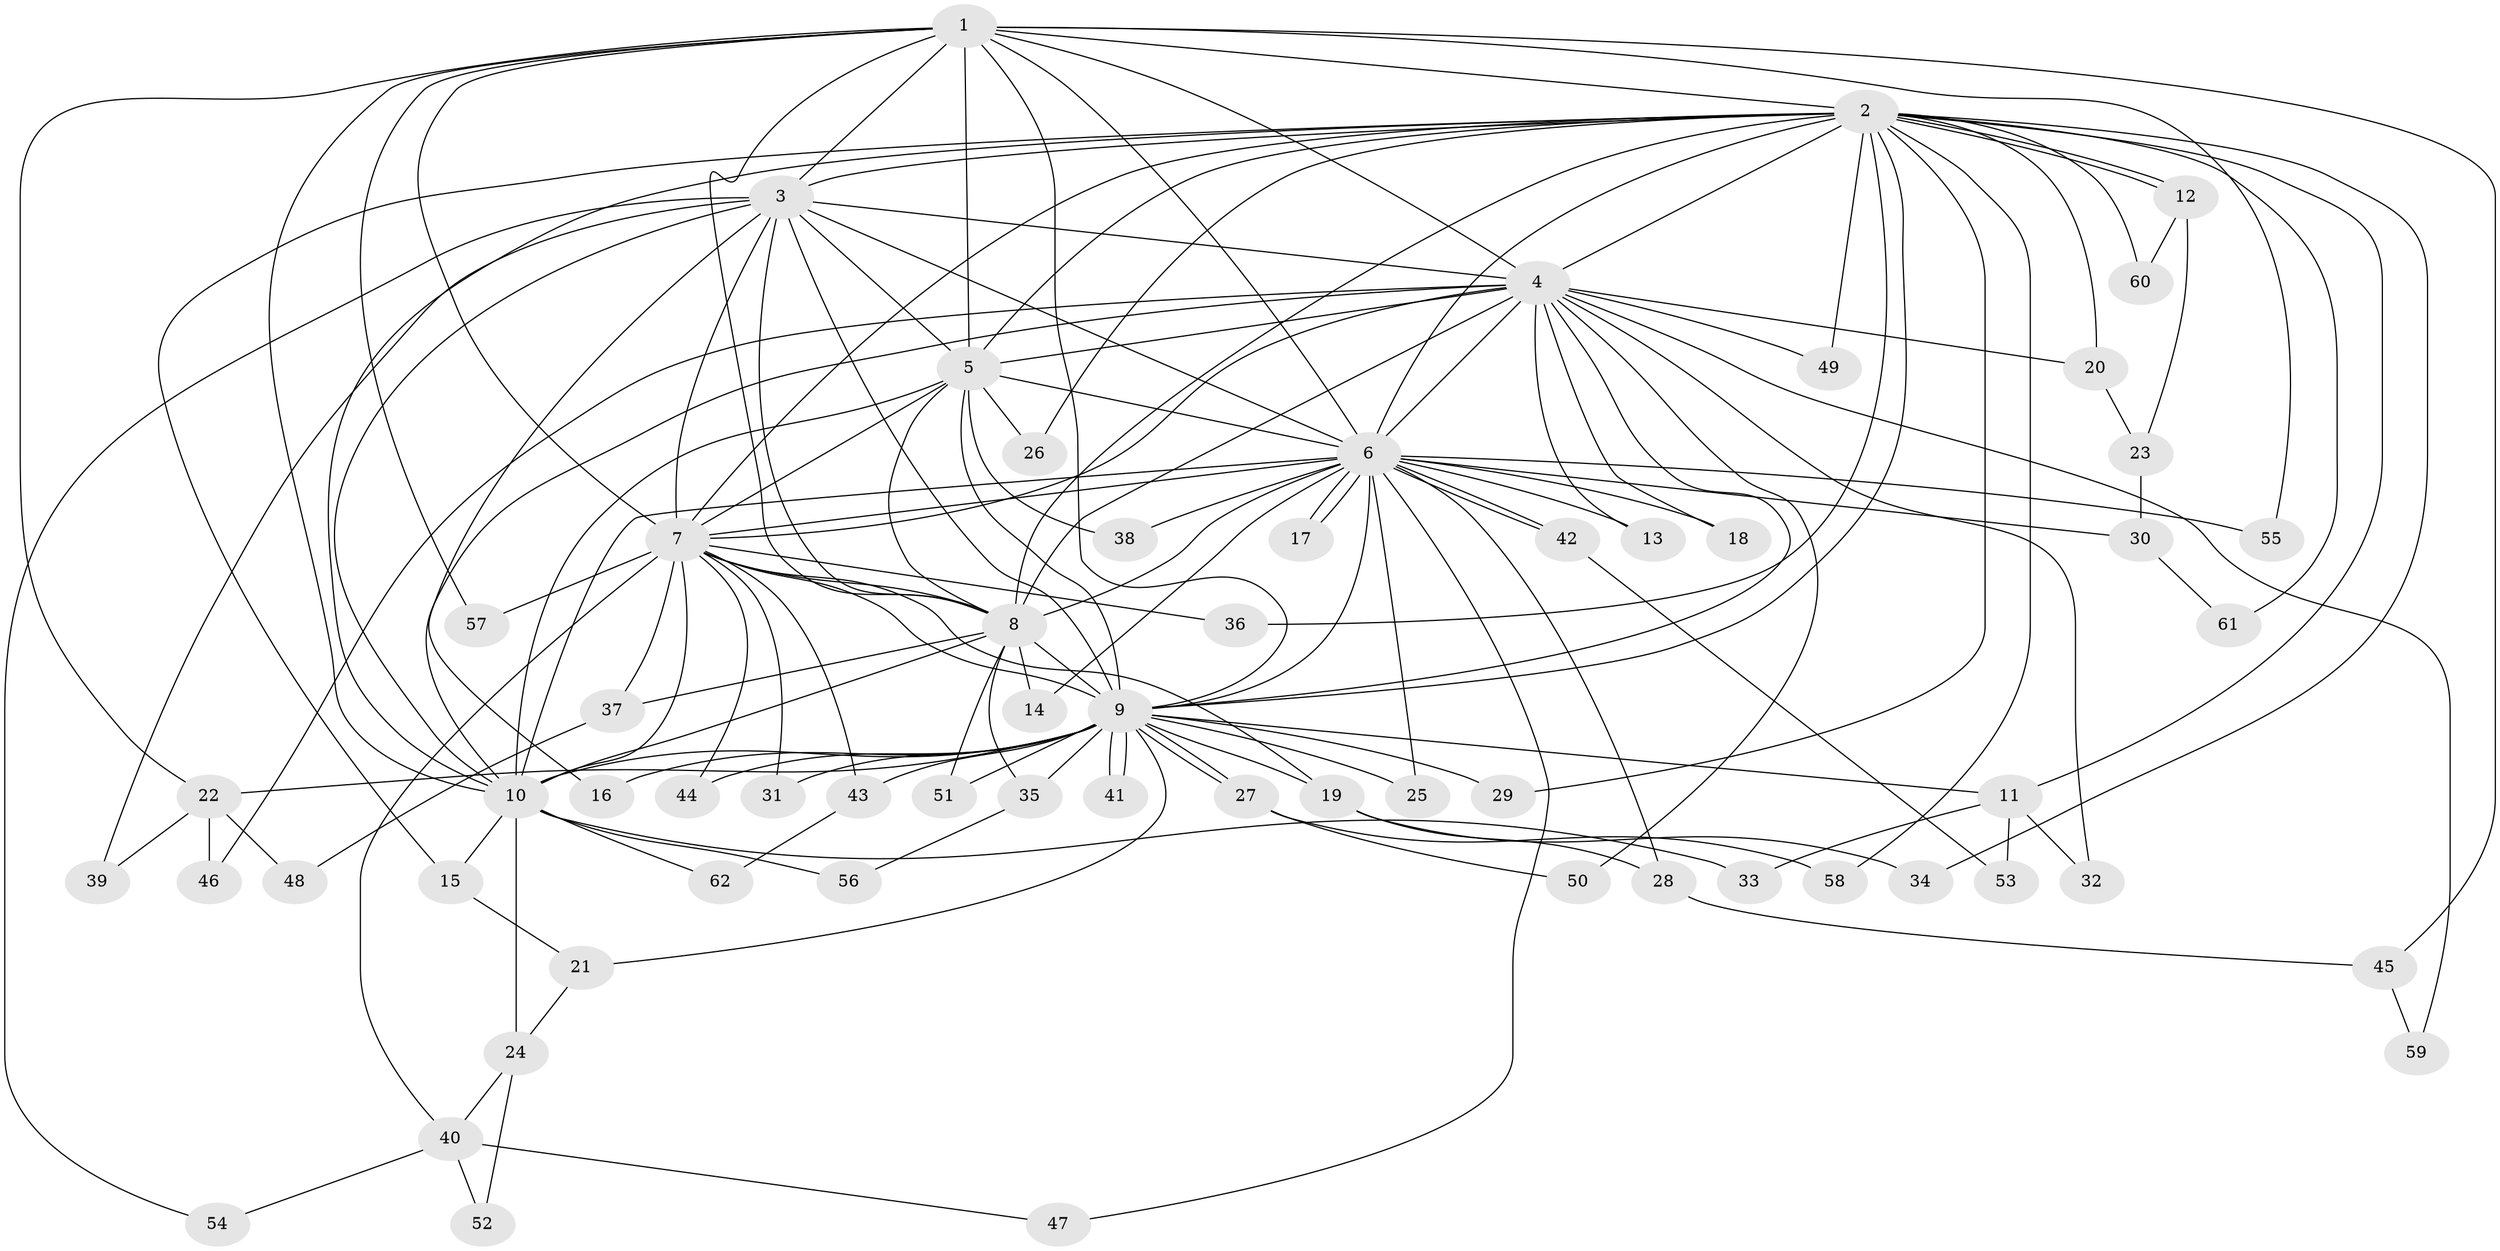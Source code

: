 // Generated by graph-tools (version 1.1) at 2025/01/03/09/25 03:01:21]
// undirected, 62 vertices, 149 edges
graph export_dot {
graph [start="1"]
  node [color=gray90,style=filled];
  1;
  2;
  3;
  4;
  5;
  6;
  7;
  8;
  9;
  10;
  11;
  12;
  13;
  14;
  15;
  16;
  17;
  18;
  19;
  20;
  21;
  22;
  23;
  24;
  25;
  26;
  27;
  28;
  29;
  30;
  31;
  32;
  33;
  34;
  35;
  36;
  37;
  38;
  39;
  40;
  41;
  42;
  43;
  44;
  45;
  46;
  47;
  48;
  49;
  50;
  51;
  52;
  53;
  54;
  55;
  56;
  57;
  58;
  59;
  60;
  61;
  62;
  1 -- 2;
  1 -- 3;
  1 -- 4;
  1 -- 5;
  1 -- 6;
  1 -- 7;
  1 -- 8;
  1 -- 9;
  1 -- 10;
  1 -- 22;
  1 -- 45;
  1 -- 55;
  1 -- 57;
  2 -- 3;
  2 -- 4;
  2 -- 5;
  2 -- 6;
  2 -- 7;
  2 -- 8;
  2 -- 9;
  2 -- 10;
  2 -- 11;
  2 -- 12;
  2 -- 12;
  2 -- 15;
  2 -- 20;
  2 -- 26;
  2 -- 29;
  2 -- 34;
  2 -- 36;
  2 -- 49;
  2 -- 58;
  2 -- 60;
  2 -- 61;
  3 -- 4;
  3 -- 5;
  3 -- 6;
  3 -- 7;
  3 -- 8;
  3 -- 9;
  3 -- 10;
  3 -- 16;
  3 -- 39;
  3 -- 54;
  4 -- 5;
  4 -- 6;
  4 -- 7;
  4 -- 8;
  4 -- 9;
  4 -- 10;
  4 -- 13;
  4 -- 18;
  4 -- 20;
  4 -- 32;
  4 -- 46;
  4 -- 49;
  4 -- 50;
  4 -- 59;
  5 -- 6;
  5 -- 7;
  5 -- 8;
  5 -- 9;
  5 -- 10;
  5 -- 26;
  5 -- 38;
  6 -- 7;
  6 -- 8;
  6 -- 9;
  6 -- 10;
  6 -- 13;
  6 -- 14;
  6 -- 17;
  6 -- 17;
  6 -- 18;
  6 -- 25;
  6 -- 28;
  6 -- 30;
  6 -- 38;
  6 -- 42;
  6 -- 42;
  6 -- 47;
  6 -- 55;
  7 -- 8;
  7 -- 9;
  7 -- 10;
  7 -- 19;
  7 -- 31;
  7 -- 36;
  7 -- 37;
  7 -- 40;
  7 -- 43;
  7 -- 44;
  7 -- 57;
  8 -- 9;
  8 -- 10;
  8 -- 14;
  8 -- 35;
  8 -- 37;
  8 -- 51;
  9 -- 10;
  9 -- 11;
  9 -- 16;
  9 -- 19;
  9 -- 21;
  9 -- 22;
  9 -- 25;
  9 -- 27;
  9 -- 27;
  9 -- 29;
  9 -- 31;
  9 -- 35;
  9 -- 41;
  9 -- 41;
  9 -- 43;
  9 -- 44;
  9 -- 51;
  10 -- 15;
  10 -- 24;
  10 -- 33;
  10 -- 56;
  10 -- 62;
  11 -- 32;
  11 -- 33;
  11 -- 53;
  12 -- 23;
  12 -- 60;
  15 -- 21;
  19 -- 28;
  19 -- 34;
  20 -- 23;
  21 -- 24;
  22 -- 39;
  22 -- 46;
  22 -- 48;
  23 -- 30;
  24 -- 40;
  24 -- 52;
  27 -- 50;
  27 -- 58;
  28 -- 45;
  30 -- 61;
  35 -- 56;
  37 -- 48;
  40 -- 47;
  40 -- 52;
  40 -- 54;
  42 -- 53;
  43 -- 62;
  45 -- 59;
}
